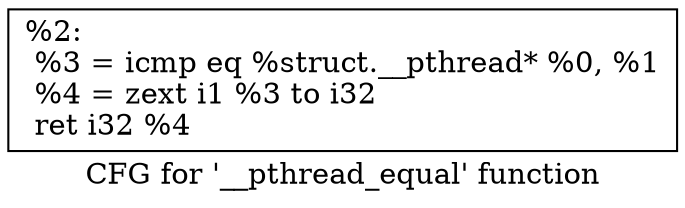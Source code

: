 digraph "CFG for '__pthread_equal' function" {
	label="CFG for '__pthread_equal' function";

	Node0x2023160 [shape=record,label="{%2:\l  %3 = icmp eq %struct.__pthread* %0, %1\l  %4 = zext i1 %3 to i32\l  ret i32 %4\l}"];
}
